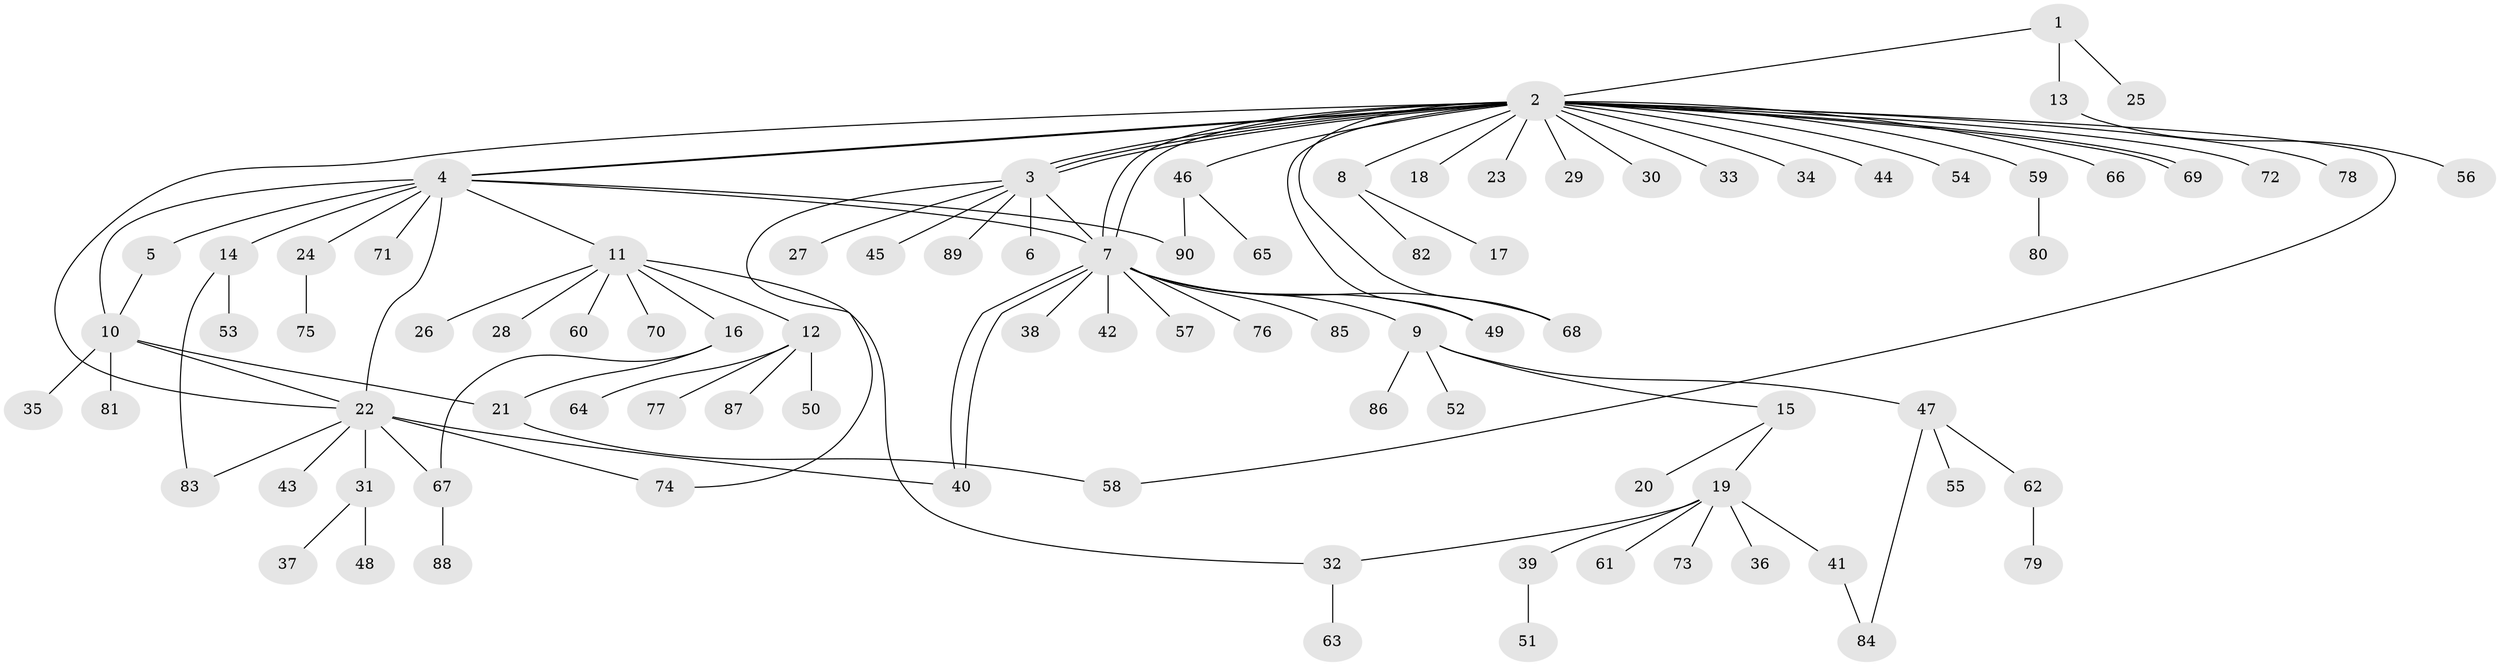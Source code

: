 // Generated by graph-tools (version 1.1) at 2025/49/03/09/25 03:49:58]
// undirected, 90 vertices, 111 edges
graph export_dot {
graph [start="1"]
  node [color=gray90,style=filled];
  1;
  2;
  3;
  4;
  5;
  6;
  7;
  8;
  9;
  10;
  11;
  12;
  13;
  14;
  15;
  16;
  17;
  18;
  19;
  20;
  21;
  22;
  23;
  24;
  25;
  26;
  27;
  28;
  29;
  30;
  31;
  32;
  33;
  34;
  35;
  36;
  37;
  38;
  39;
  40;
  41;
  42;
  43;
  44;
  45;
  46;
  47;
  48;
  49;
  50;
  51;
  52;
  53;
  54;
  55;
  56;
  57;
  58;
  59;
  60;
  61;
  62;
  63;
  64;
  65;
  66;
  67;
  68;
  69;
  70;
  71;
  72;
  73;
  74;
  75;
  76;
  77;
  78;
  79;
  80;
  81;
  82;
  83;
  84;
  85;
  86;
  87;
  88;
  89;
  90;
  1 -- 2;
  1 -- 13;
  1 -- 25;
  2 -- 3;
  2 -- 3;
  2 -- 3;
  2 -- 4;
  2 -- 4;
  2 -- 7;
  2 -- 7;
  2 -- 8;
  2 -- 18;
  2 -- 22;
  2 -- 23;
  2 -- 29;
  2 -- 30;
  2 -- 33;
  2 -- 34;
  2 -- 44;
  2 -- 46;
  2 -- 49;
  2 -- 54;
  2 -- 58;
  2 -- 59;
  2 -- 66;
  2 -- 68;
  2 -- 69;
  2 -- 69;
  2 -- 72;
  2 -- 78;
  3 -- 6;
  3 -- 7;
  3 -- 27;
  3 -- 45;
  3 -- 74;
  3 -- 89;
  4 -- 5;
  4 -- 7;
  4 -- 10;
  4 -- 11;
  4 -- 14;
  4 -- 22;
  4 -- 24;
  4 -- 71;
  4 -- 90;
  5 -- 10;
  7 -- 9;
  7 -- 38;
  7 -- 40;
  7 -- 40;
  7 -- 42;
  7 -- 49;
  7 -- 57;
  7 -- 68;
  7 -- 76;
  7 -- 85;
  8 -- 17;
  8 -- 82;
  9 -- 15;
  9 -- 47;
  9 -- 52;
  9 -- 86;
  10 -- 21;
  10 -- 22;
  10 -- 35;
  10 -- 81;
  11 -- 12;
  11 -- 16;
  11 -- 26;
  11 -- 28;
  11 -- 32;
  11 -- 60;
  11 -- 70;
  12 -- 50;
  12 -- 64;
  12 -- 77;
  12 -- 87;
  13 -- 56;
  14 -- 53;
  14 -- 83;
  15 -- 19;
  15 -- 20;
  16 -- 21;
  16 -- 67;
  19 -- 32;
  19 -- 36;
  19 -- 39;
  19 -- 41;
  19 -- 61;
  19 -- 73;
  21 -- 58;
  22 -- 31;
  22 -- 40;
  22 -- 43;
  22 -- 67;
  22 -- 74;
  22 -- 83;
  24 -- 75;
  31 -- 37;
  31 -- 48;
  32 -- 63;
  39 -- 51;
  41 -- 84;
  46 -- 65;
  46 -- 90;
  47 -- 55;
  47 -- 62;
  47 -- 84;
  59 -- 80;
  62 -- 79;
  67 -- 88;
}
